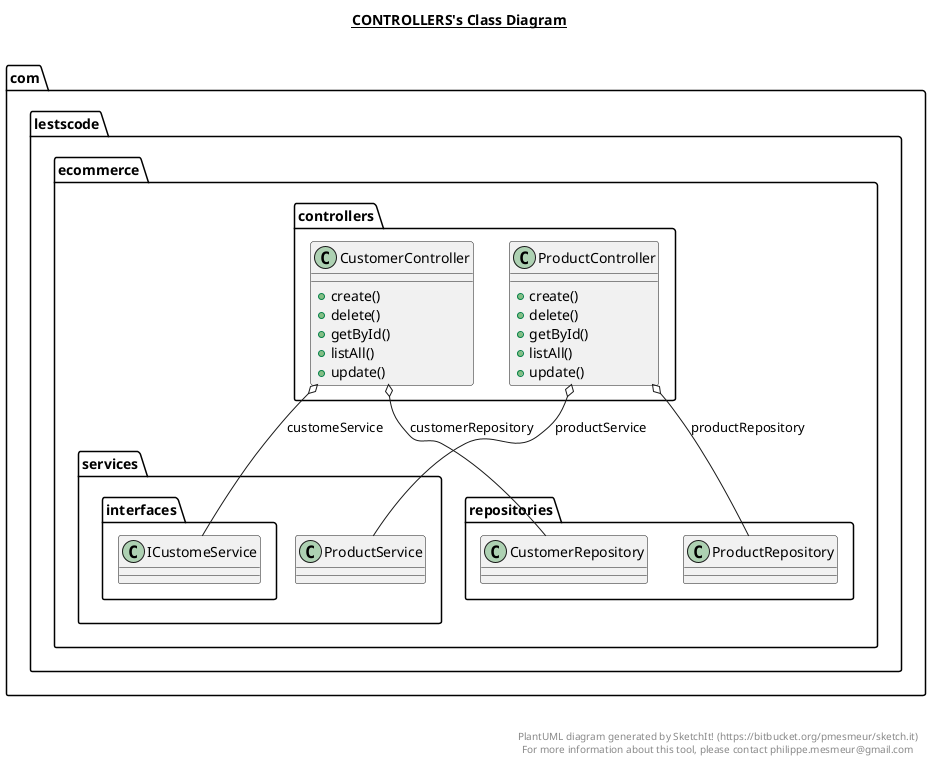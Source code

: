 @startuml

title __CONTROLLERS's Class Diagram__\n

  namespace com.lestscode.ecommerce {
    namespace controllers {
      class com.lestscode.ecommerce.controllers.CustomerController {
          + create()
          + delete()
          + getById()
          + listAll()
          + update()
      }
    }
  }
  

  namespace com.lestscode.ecommerce {
    namespace controllers {
      class com.lestscode.ecommerce.controllers.ProductController {
          + create()
          + delete()
          + getById()
          + listAll()
          + update()
      }
    }
  }
  

  com.lestscode.ecommerce.controllers.CustomerController o-- com.lestscode.ecommerce.services.interfaces.ICustomeService : customeService
  com.lestscode.ecommerce.controllers.CustomerController o-- com.lestscode.ecommerce.repositories.CustomerRepository : customerRepository
  com.lestscode.ecommerce.controllers.ProductController o-- com.lestscode.ecommerce.repositories.ProductRepository : productRepository
  com.lestscode.ecommerce.controllers.ProductController o-- com.lestscode.ecommerce.services.ProductService : productService


right footer


PlantUML diagram generated by SketchIt! (https://bitbucket.org/pmesmeur/sketch.it)
For more information about this tool, please contact philippe.mesmeur@gmail.com
endfooter

@enduml
